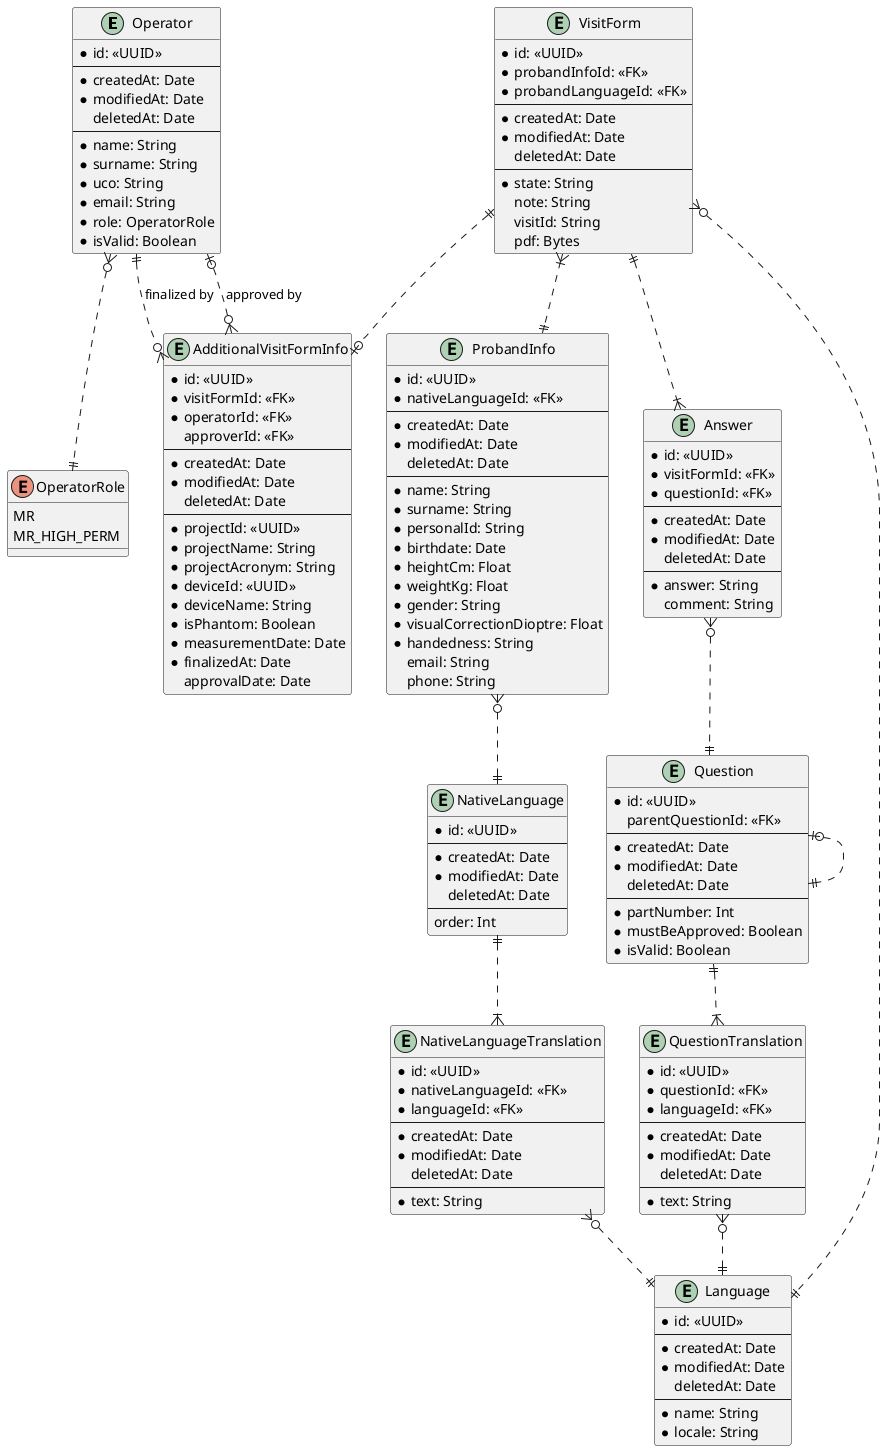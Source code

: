 @startuml ProbandSafetyQuestionnaire

entity Operator {
  * id: <<UUID>>
  ---
  * createdAt: Date
  * modifiedAt: Date
  deletedAt: Date
  ---
  * name: String
  * surname: String
  * uco: String
  * email: String
  * role: OperatorRole
  * isValid: Boolean
}

enum OperatorRole {
  MR
  MR_HIGH_PERM
}

entity VisitForm {
  * id: <<UUID>>
  * probandInfoId: <<FK>>
  * probandLanguageId: <<FK>>
  ---
  * createdAt: Date
  * modifiedAt: Date
  deletedAt: Date
  ---
  * state: String
  note: String
  visitId: String
  pdf: Bytes
}

entity AdditionalVisitFormInfo {
  * id: <<UUID>>
  * visitFormId: <<FK>>
  * operatorId: <<FK>>
  approverId: <<FK>>
  ---
  * createdAt: Date
  * modifiedAt: Date
  deletedAt: Date
  ---
  * projectId: <<UUID>>
  * projectName: String
  * projectAcronym: String
  * deviceId: <<UUID>>
  * deviceName: String
  * isPhantom: Boolean
  * measurementDate: Date
  * finalizedAt: Date
  approvalDate: Date
}

entity ProbandInfo {
  * id: <<UUID>>
  * nativeLanguageId: <<FK>>
  ---
  * createdAt: Date
  * modifiedAt: Date
  deletedAt: Date
  ---
  * name: String
  * surname: String
  * personalId: String
  * birthdate: Date
  * heightCm: Float
  * weightKg: Float
  * gender: String
  * visualCorrectionDioptre: Float
  * handedness: String
  email: String
  phone: String
}

entity NativeLanguage {
  * id: <<UUID>>
  ---
  * createdAt: Date
  * modifiedAt: Date
  deletedAt: Date
  ---
  order: Int
}

entity NativeLanguageTranslation {
  * id: <<UUID>>
  * nativeLanguageId: <<FK>>
  * languageId: <<FK>>
  ---
  * createdAt: Date
  * modifiedAt: Date
  deletedAt: Date
  ---
  * text: String
}

entity Answer {
  * id: <<UUID>>
  * visitFormId: <<FK>>
  * questionId: <<FK>>
  ---
  * createdAt: Date
  * modifiedAt: Date
  deletedAt: Date
  ---
  * answer: String
  comment: String
}

entity Question {
  * id: <<UUID>>
  parentQuestionId: <<FK>>
  ---
  * createdAt: Date
  * modifiedAt: Date
  deletedAt: Date
  ---
  * partNumber: Int
  * mustBeApproved: Boolean
  * isValid: Boolean
}

entity QuestionTranslation {
  * id: <<UUID>>
  * questionId: <<FK>>
  * languageId: <<FK>>
  ---
  * createdAt: Date
  * modifiedAt: Date
  deletedAt: Date
  ---
  * text: String
}

entity Language {
  * id: <<UUID>>
  ---
  * createdAt: Date
  * modifiedAt: Date
  deletedAt: Date
  ---
  * name: String
  * locale: String
}

Operator }o..|| OperatorRole
Operator ||..o{ AdditionalVisitFormInfo : finalized by
Operator |o..o{ AdditionalVisitFormInfo : approved by
VisitForm ||..o| AdditionalVisitFormInfo
VisitForm }|..|| ProbandInfo
VisitForm ||..|{ Answer
VisitForm }o..|| Language
ProbandInfo }o..|| NativeLanguage
NativeLanguage ||..|{ NativeLanguageTranslation
NativeLanguageTranslation }o..|| Language
Answer }o..|| Question
Question |o..|| Question
Question ||..|{ QuestionTranslation
QuestionTranslation }o..|| Language

@enduml
